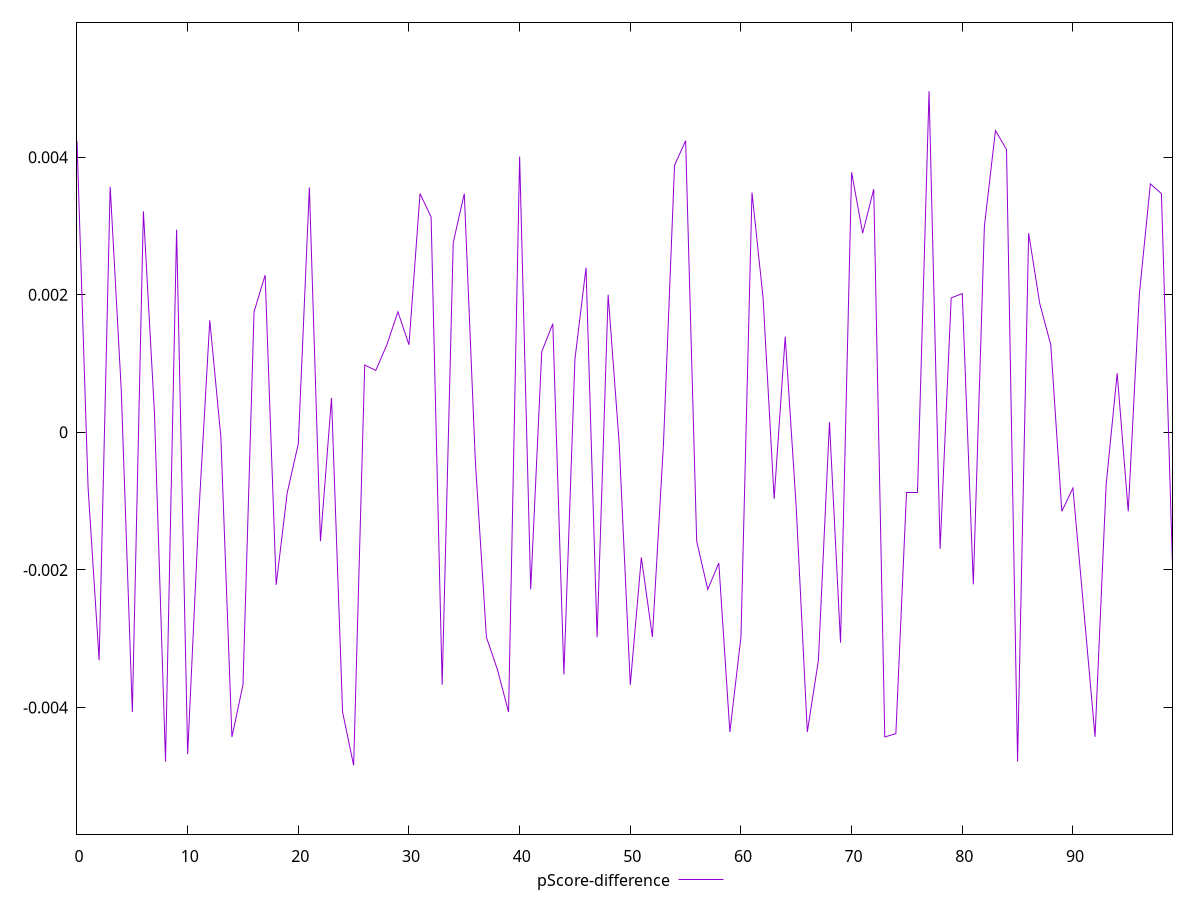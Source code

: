 reset

$pScoreDifference <<EOF
0 0.0042349751459699325
1 -0.0008001784967267694
2 -0.00331476953790176
3 0.003572626486091565
4 0.0006151034951511567
5 -0.004067957509687886
6 0.003215260575749732
7 0.00028022848380648835
8 -0.004786838063523757
9 0.002947998711322536
10 -0.00467818972752318
11 -0.0012081673649736585
12 0.001629992621687365
13 -0.0000688027703955596
14 -0.004430480440067899
15 -0.003671372932945033
16 0.0017528419262121259
17 0.0022865845403890195
18 -0.002217351212533844
19 -0.0008764667746923027
20 -0.00016488261152494688
21 0.00356303556424282
22 -0.0015828712479456775
23 0.0005007568574610169
24 -0.004067957509687886
25 -0.004843381874879815
26 0.00097818843290029
27 0.0009014438842227523
28 0.001273972932771178
29 0.0017528419262121259
30 0.001273972932771178
31 0.0034720358297194165
32 0.0031334752316978104
33 -0.003671372932945033
34 0.002761261965375836
35 0.0034720358297200826
36 -0.00042579873698979365
37 -0.00298028791247798
38 -0.0034532384941602656
39 -0.004067957509687886
40 0.004011069769594144
41 -0.0022841327847593906
42 0.0011731227921309567
43 0.001581059788503314
44 -0.0035213620782646032
45 0.0010650972931883565
46 0.0023945619425595893
47 -0.00298028791247798
48 0.002001318956943915
49 -0.00016488261152422523
50 -0.003671372932945033
51 -0.0018193043500914913
52 -0.0029754429913314007
53 -0.00016488261152494688
54 0.003883267453901759
55 0.004242984434224717
56 -0.0015828712479456775
57 -0.0022841327847593906
58 -0.00190081836210158
59 -0.004357423923150333
60 -0.00298028791247798
61 0.0034879021842679214
62 0.0019557779761841115
63 -0.0009664124090188464
64 0.0013910599654313825
65 -0.0011037224788701255
66 -0.004357423923150333
67 -0.00331476953790176
68 0.00014865458390830866
69 -0.0030571430967993134
70 0.0037828940445737147
71 0.0028976866595676887
72 0.0035367769652071834
73 -0.004430480440067899
74 -0.00438151865673897
75 -0.0008764667746923027
76 -0.0008764667746923027
77 0.004964372903314168
78 -0.0016936754008398114
79 0.0019557779761841115
80 0.002018869051916339
81 -0.0022102095443190806
82 0.0029961937744984457
83 0.004389912683275418
84 0.004114676975556911
85 -0.004786838063523757
86 0.0028976866595676887
87 0.001875762075524423
88 0.001273972932771178
89 -0.001148187833360348
90 -0.0008101094640969031
91 -0.0026114958307683622
92 -0.0044273457599807164
93 -0.0007691978920527087
94 0.0008605299795441113
95 -0.0011481878333641227
96 0.002001318956942638
97 0.003614269876738213
98 0.0034720358297194165
99 -0.0019398682220364213
EOF

set key outside below
set xrange [0:99]
set yrange [-0.005843381874879815:0.005964372903314168]
set trange [-0.005843381874879815:0.005964372903314168]
set terminal svg size 640, 500 enhanced background rgb 'white'
set output "reprap/max-potential-fid/samples/pages/pScore-difference/values.svg"

plot $pScoreDifference title "pScore-difference" with line

reset
